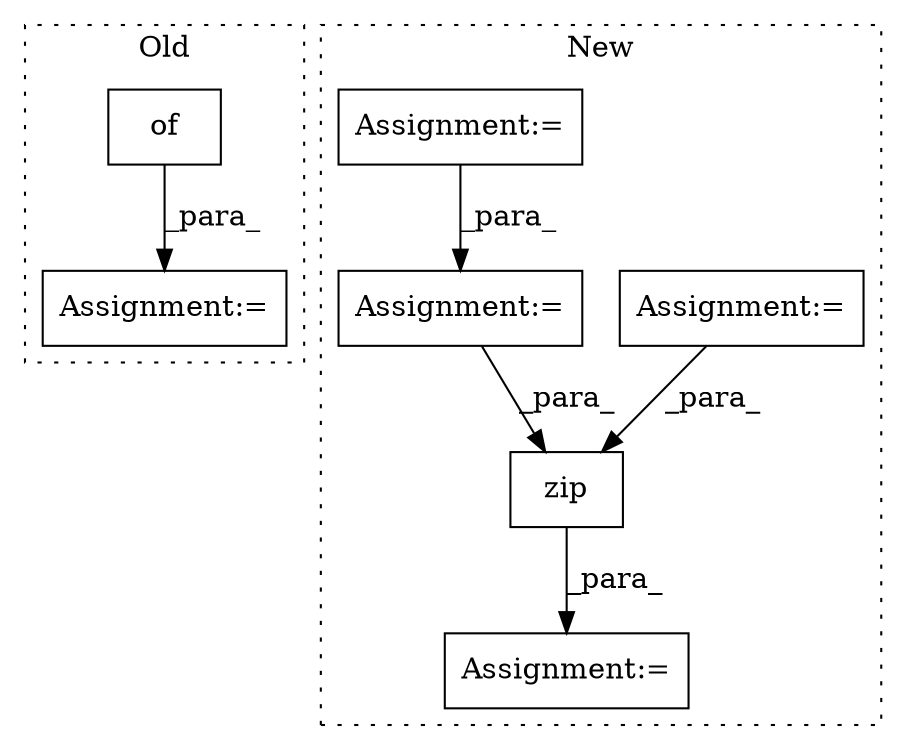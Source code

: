 digraph G {
subgraph cluster0 {
1 [label="of" a="32" s="4680" l="4" shape="box"];
3 [label="Assignment:=" a="7" s="4675" l="1" shape="box"];
label = "Old";
style="dotted";
}
subgraph cluster1 {
2 [label="zip" a="32" s="5930,5961" l="4,1" shape="box"];
4 [label="Assignment:=" a="7" s="5924" l="1" shape="box"];
5 [label="Assignment:=" a="7" s="5867" l="33" shape="box"];
6 [label="Assignment:=" a="7" s="5467" l="12" shape="box"];
7 [label="Assignment:=" a="7" s="5629" l="33" shape="box"];
label = "New";
style="dotted";
}
1 -> 3 [label="_para_"];
2 -> 4 [label="_para_"];
5 -> 2 [label="_para_"];
6 -> 2 [label="_para_"];
7 -> 6 [label="_para_"];
}